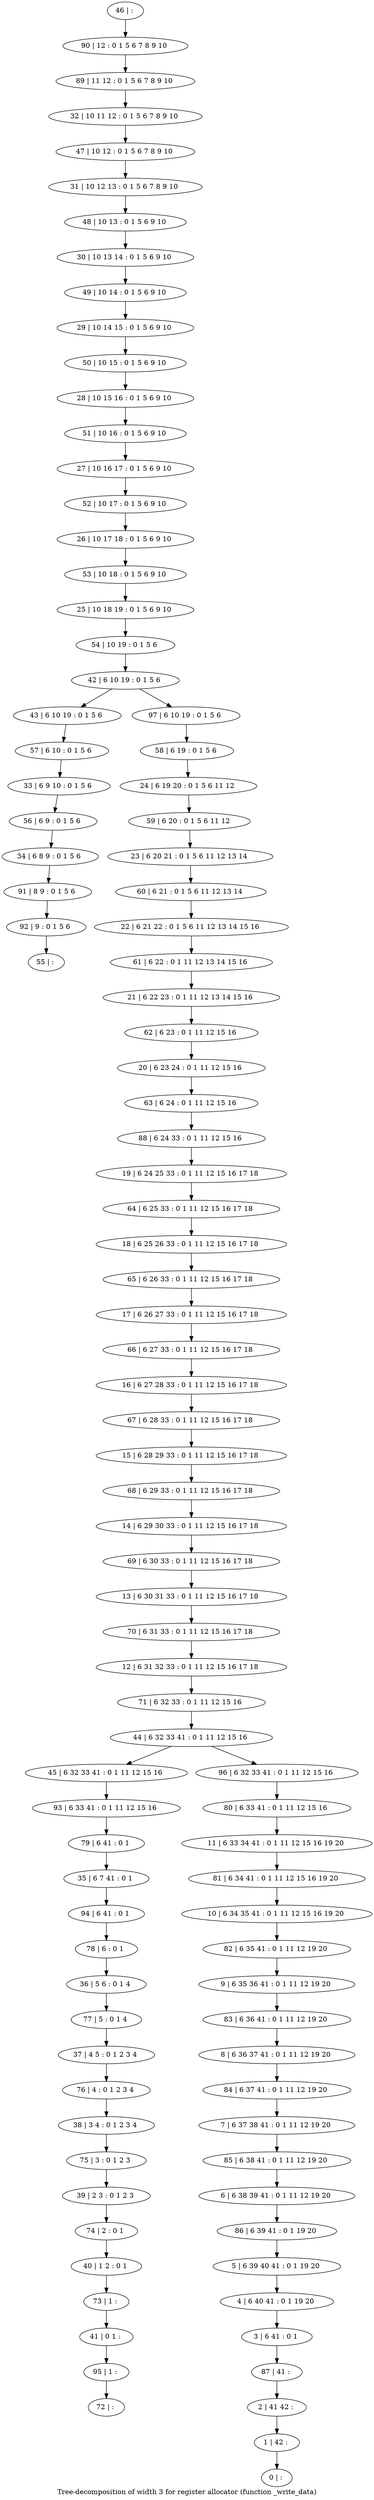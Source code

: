 digraph G {
graph [label="Tree-decomposition of width 3 for register allocator (function _write_data)"]
0[label="0 | : "];
1[label="1 | 42 : "];
2[label="2 | 41 42 : "];
3[label="3 | 6 41 : 0 1 "];
4[label="4 | 6 40 41 : 0 1 19 20 "];
5[label="5 | 6 39 40 41 : 0 1 19 20 "];
6[label="6 | 6 38 39 41 : 0 1 11 12 19 20 "];
7[label="7 | 6 37 38 41 : 0 1 11 12 19 20 "];
8[label="8 | 6 36 37 41 : 0 1 11 12 19 20 "];
9[label="9 | 6 35 36 41 : 0 1 11 12 19 20 "];
10[label="10 | 6 34 35 41 : 0 1 11 12 15 16 19 20 "];
11[label="11 | 6 33 34 41 : 0 1 11 12 15 16 19 20 "];
12[label="12 | 6 31 32 33 : 0 1 11 12 15 16 17 18 "];
13[label="13 | 6 30 31 33 : 0 1 11 12 15 16 17 18 "];
14[label="14 | 6 29 30 33 : 0 1 11 12 15 16 17 18 "];
15[label="15 | 6 28 29 33 : 0 1 11 12 15 16 17 18 "];
16[label="16 | 6 27 28 33 : 0 1 11 12 15 16 17 18 "];
17[label="17 | 6 26 27 33 : 0 1 11 12 15 16 17 18 "];
18[label="18 | 6 25 26 33 : 0 1 11 12 15 16 17 18 "];
19[label="19 | 6 24 25 33 : 0 1 11 12 15 16 17 18 "];
20[label="20 | 6 23 24 : 0 1 11 12 15 16 "];
21[label="21 | 6 22 23 : 0 1 11 12 13 14 15 16 "];
22[label="22 | 6 21 22 : 0 1 5 6 11 12 13 14 15 16 "];
23[label="23 | 6 20 21 : 0 1 5 6 11 12 13 14 "];
24[label="24 | 6 19 20 : 0 1 5 6 11 12 "];
25[label="25 | 10 18 19 : 0 1 5 6 9 10 "];
26[label="26 | 10 17 18 : 0 1 5 6 9 10 "];
27[label="27 | 10 16 17 : 0 1 5 6 9 10 "];
28[label="28 | 10 15 16 : 0 1 5 6 9 10 "];
29[label="29 | 10 14 15 : 0 1 5 6 9 10 "];
30[label="30 | 10 13 14 : 0 1 5 6 9 10 "];
31[label="31 | 10 12 13 : 0 1 5 6 7 8 9 10 "];
32[label="32 | 10 11 12 : 0 1 5 6 7 8 9 10 "];
33[label="33 | 6 9 10 : 0 1 5 6 "];
34[label="34 | 6 8 9 : 0 1 5 6 "];
35[label="35 | 6 7 41 : 0 1 "];
36[label="36 | 5 6 : 0 1 4 "];
37[label="37 | 4 5 : 0 1 2 3 4 "];
38[label="38 | 3 4 : 0 1 2 3 4 "];
39[label="39 | 2 3 : 0 1 2 3 "];
40[label="40 | 1 2 : 0 1 "];
41[label="41 | 0 1 : "];
42[label="42 | 6 10 19 : 0 1 5 6 "];
43[label="43 | 6 10 19 : 0 1 5 6 "];
44[label="44 | 6 32 33 41 : 0 1 11 12 15 16 "];
45[label="45 | 6 32 33 41 : 0 1 11 12 15 16 "];
46[label="46 | : "];
47[label="47 | 10 12 : 0 1 5 6 7 8 9 10 "];
48[label="48 | 10 13 : 0 1 5 6 9 10 "];
49[label="49 | 10 14 : 0 1 5 6 9 10 "];
50[label="50 | 10 15 : 0 1 5 6 9 10 "];
51[label="51 | 10 16 : 0 1 5 6 9 10 "];
52[label="52 | 10 17 : 0 1 5 6 9 10 "];
53[label="53 | 10 18 : 0 1 5 6 9 10 "];
54[label="54 | 10 19 : 0 1 5 6 "];
55[label="55 | : "];
56[label="56 | 6 9 : 0 1 5 6 "];
57[label="57 | 6 10 : 0 1 5 6 "];
58[label="58 | 6 19 : 0 1 5 6 "];
59[label="59 | 6 20 : 0 1 5 6 11 12 "];
60[label="60 | 6 21 : 0 1 5 6 11 12 13 14 "];
61[label="61 | 6 22 : 0 1 11 12 13 14 15 16 "];
62[label="62 | 6 23 : 0 1 11 12 15 16 "];
63[label="63 | 6 24 : 0 1 11 12 15 16 "];
64[label="64 | 6 25 33 : 0 1 11 12 15 16 17 18 "];
65[label="65 | 6 26 33 : 0 1 11 12 15 16 17 18 "];
66[label="66 | 6 27 33 : 0 1 11 12 15 16 17 18 "];
67[label="67 | 6 28 33 : 0 1 11 12 15 16 17 18 "];
68[label="68 | 6 29 33 : 0 1 11 12 15 16 17 18 "];
69[label="69 | 6 30 33 : 0 1 11 12 15 16 17 18 "];
70[label="70 | 6 31 33 : 0 1 11 12 15 16 17 18 "];
71[label="71 | 6 32 33 : 0 1 11 12 15 16 "];
72[label="72 | : "];
73[label="73 | 1 : "];
74[label="74 | 2 : 0 1 "];
75[label="75 | 3 : 0 1 2 3 "];
76[label="76 | 4 : 0 1 2 3 4 "];
77[label="77 | 5 : 0 1 4 "];
78[label="78 | 6 : 0 1 "];
79[label="79 | 6 41 : 0 1 "];
80[label="80 | 6 33 41 : 0 1 11 12 15 16 "];
81[label="81 | 6 34 41 : 0 1 11 12 15 16 19 20 "];
82[label="82 | 6 35 41 : 0 1 11 12 19 20 "];
83[label="83 | 6 36 41 : 0 1 11 12 19 20 "];
84[label="84 | 6 37 41 : 0 1 11 12 19 20 "];
85[label="85 | 6 38 41 : 0 1 11 12 19 20 "];
86[label="86 | 6 39 41 : 0 1 19 20 "];
87[label="87 | 41 : "];
88[label="88 | 6 24 33 : 0 1 11 12 15 16 "];
89[label="89 | 11 12 : 0 1 5 6 7 8 9 10 "];
90[label="90 | 12 : 0 1 5 6 7 8 9 10 "];
91[label="91 | 8 9 : 0 1 5 6 "];
92[label="92 | 9 : 0 1 5 6 "];
93[label="93 | 6 33 41 : 0 1 11 12 15 16 "];
94[label="94 | 6 41 : 0 1 "];
95[label="95 | 1 : "];
96[label="96 | 6 32 33 41 : 0 1 11 12 15 16 "];
97[label="97 | 6 10 19 : 0 1 5 6 "];
56->34 ;
33->56 ;
57->33 ;
43->57 ;
73->41 ;
40->73 ;
74->40 ;
39->74 ;
75->39 ;
38->75 ;
76->38 ;
37->76 ;
77->37 ;
36->77 ;
78->36 ;
79->35 ;
34->91 ;
92->55 ;
91->92 ;
93->79 ;
45->93 ;
94->78 ;
35->94 ;
95->72 ;
41->95 ;
46->90 ;
90->89 ;
89->32 ;
32->47 ;
47->31 ;
31->48 ;
48->30 ;
30->49 ;
49->29 ;
29->50 ;
50->28 ;
28->51 ;
51->27 ;
27->52 ;
52->26 ;
26->53 ;
53->25 ;
25->54 ;
54->42 ;
58->24 ;
24->59 ;
59->23 ;
23->60 ;
60->22 ;
22->61 ;
61->21 ;
21->62 ;
62->20 ;
20->63 ;
63->88 ;
88->19 ;
19->64 ;
64->18 ;
18->65 ;
65->17 ;
17->66 ;
66->16 ;
16->67 ;
67->15 ;
15->68 ;
68->14 ;
14->69 ;
69->13 ;
13->70 ;
70->12 ;
12->71 ;
71->44 ;
80->11 ;
11->81 ;
81->10 ;
10->82 ;
82->9 ;
9->83 ;
83->8 ;
8->84 ;
84->7 ;
7->85 ;
85->6 ;
6->86 ;
86->5 ;
5->4 ;
4->3 ;
3->87 ;
87->2 ;
2->1 ;
1->0 ;
96->80 ;
97->58 ;
44->45 ;
44->96 ;
42->43 ;
42->97 ;
}
